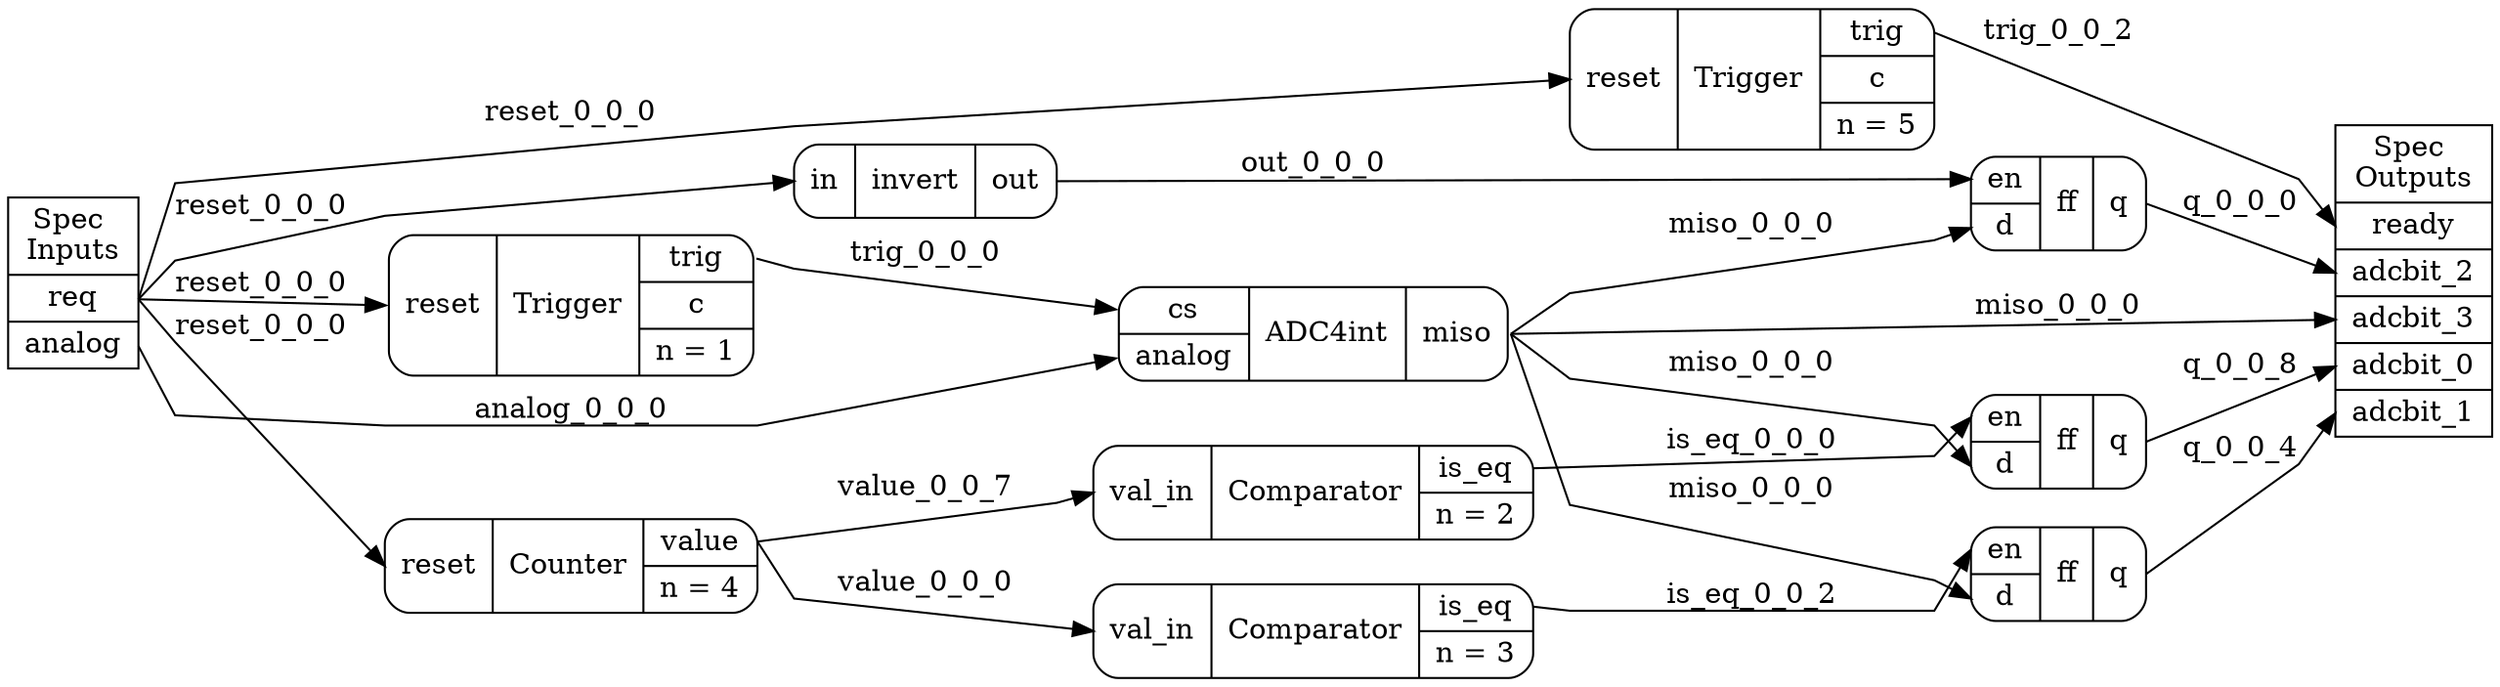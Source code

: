 digraph pyco_out {
	node [shape=Mrecord]
	compound=true label="" labeljust=center labelloc=b rankdir=LR splines=polyline
	G1_in [label="Spec \nInputs|<req> req|<analog> analog" rank=source shape=record]
	"4474310608.4476052944.Comparator_4" [label="{{<val_in> val_in}|Comparator|{<is_eq> is_eq|<n> n = 3}}"]
	"4474310608.4476052944.Comparator_3" [label="{{<val_in> val_in}|Comparator|{<is_eq> is_eq|<n> n = 2}}"]
	"4474310608.4476052944.ff_4" [label="{{<en> en|<d> d}|ff|{<q> q}}"]
	"4474310608.4476052944.ff_5" [label="{{<en> en|<d> d}|ff|{<q> q}}"]
	"4474310608.4476052944.invert_3" [label="{{<in> in}|invert|{<out> out}}"]
	"4474310608.4476052944.Trigger_3" [label="{{<reset> reset}|Trigger|{<trig> trig|<c> c|<n> n = 1}}"]
	"4474310608.4476052944.Counter_4" [label="{{<reset> reset}|Counter|{<value> value|<n> n = 4}}"]
	"4474310608.4476052944.Trigger_5" [label="{{<reset> reset}|Trigger|{<trig> trig|<c> c|<n> n = 5}}"]
	"4474310608.4476052944.ff_3" [label="{{<en> en|<d> d}|ff|{<q> q}}"]
	"4474310608.4476052944.ADC4int_3" [label="{{<cs> cs|<analog> analog}|ADC4int|{<miso> miso}}"]
	G1_out [label="Spec \nOutputs|<ready> ready|<adcbit_2> adcbit_2|<adcbit_3> adcbit_3|<adcbit_0> adcbit_0|<adcbit_1> adcbit_1" rank=sink shape=record]
	"4474310608.4476052944.ff_3":q -> G1_out:adcbit_2 [label=q_0_0_0]
	"4474310608.4476052944.Comparator_3":is_eq -> "4474310608.4476052944.ff_5":en [label=is_eq_0_0_0]
	"4474310608.4476052944.Trigger_5":trig -> G1_out:ready [label=trig_0_0_2]
	"4474310608.4476052944.Trigger_3":trig -> "4474310608.4476052944.ADC4int_3":cs [label=trig_0_0_0]
	"4474310608.4476052944.ff_5":q -> G1_out:adcbit_0 [label=q_0_0_8]
	"4474310608.4476052944.Comparator_4":is_eq -> "4474310608.4476052944.ff_4":en [label=is_eq_0_0_2]
	"4474310608.4476052944.ff_4":q -> G1_out:adcbit_1 [label=q_0_0_4]
	"4474310608.4476052944.ADC4int_3":miso -> "4474310608.4476052944.ff_3":d [label=miso_0_0_0]
	"4474310608.4476052944.ADC4int_3":miso -> G1_out:adcbit_3 [label=miso_0_0_0]
	"4474310608.4476052944.ADC4int_3":miso -> "4474310608.4476052944.ff_5":d [label=miso_0_0_0]
	"4474310608.4476052944.ADC4int_3":miso -> "4474310608.4476052944.ff_4":d [label=miso_0_0_0]
	"4474310608.4476052944.Counter_4":value -> "4474310608.4476052944.Comparator_3":val_in [label=value_0_0_7]
	"4474310608.4476052944.Counter_4":value -> "4474310608.4476052944.Comparator_4":val_in [label=value_0_0_0]
	G1_in:req -> "4474310608.4476052944.Counter_4":reset [label=reset_0_0_0]
	G1_in:req -> "4474310608.4476052944.Trigger_5":reset [label=reset_0_0_0]
	G1_in:req -> "4474310608.4476052944.invert_3":in [label=reset_0_0_0]
	G1_in:req -> "4474310608.4476052944.Trigger_3":reset [label=reset_0_0_0]
	G1_in:analog -> "4474310608.4476052944.ADC4int_3":analog [label=analog_0_0_0]
	"4474310608.4476052944.invert_3":out -> "4474310608.4476052944.ff_3":en [label=out_0_0_0]
}
